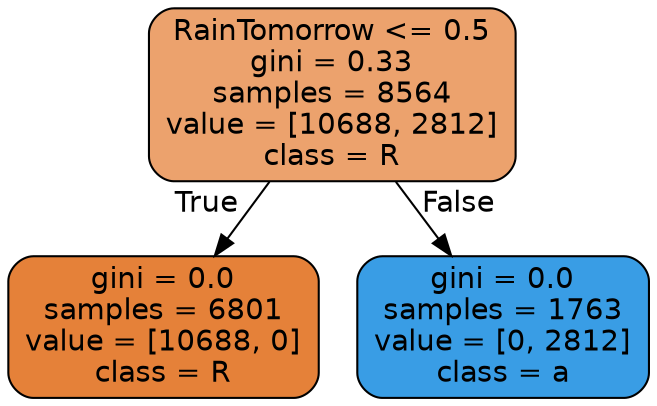 digraph Tree {
node [shape=box, style="filled, rounded", color="black", fontname="helvetica"] ;
edge [fontname="helvetica"] ;
0 [label="RainTomorrow <= 0.5\ngini = 0.33\nsamples = 8564\nvalue = [10688, 2812]\nclass = R", fillcolor="#eca26d"] ;
1 [label="gini = 0.0\nsamples = 6801\nvalue = [10688, 0]\nclass = R", fillcolor="#e58139"] ;
0 -> 1 [labeldistance=2.5, labelangle=45, headlabel="True"] ;
2 [label="gini = 0.0\nsamples = 1763\nvalue = [0, 2812]\nclass = a", fillcolor="#399de5"] ;
0 -> 2 [labeldistance=2.5, labelangle=-45, headlabel="False"] ;
}
